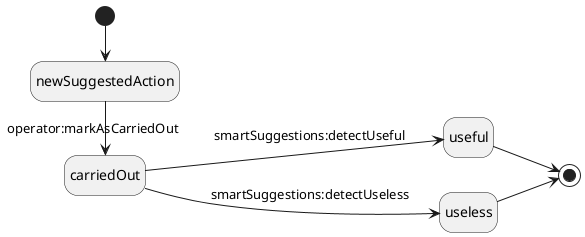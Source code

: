 @startuml rasd_state_diagram_suggested_action
left to right direction
skinparam Shadowing false
hide empty description

' operator side
[*] -> newSuggestedAction
newSuggestedAction -> carriedOut : operator:markAsCarriedOut

' SmartSuggestions autodetect
carriedOut --> useful : smartSuggestions:detectUseful
carriedOut --> useless : smartSuggestions:detectUseless

useful --> [*]
useless --> [*]


@enduml